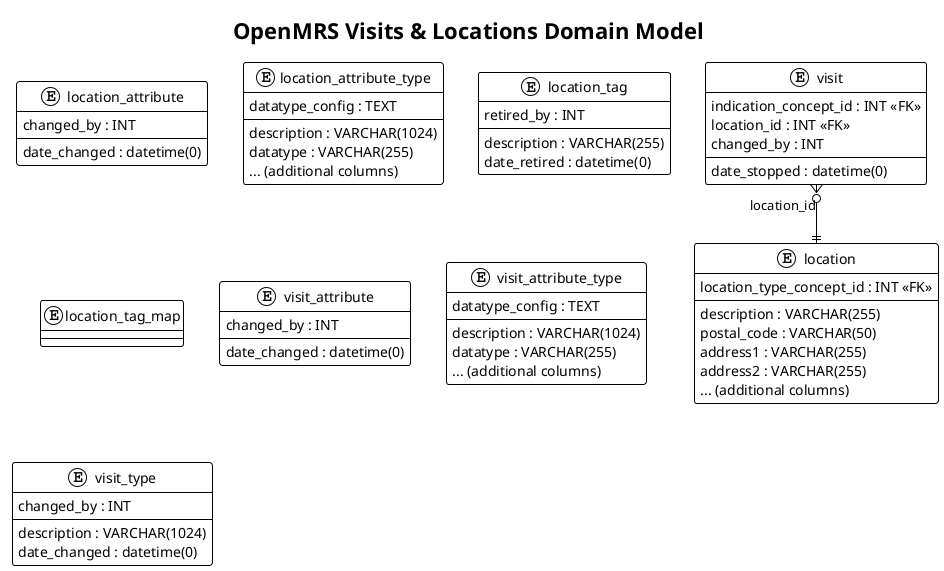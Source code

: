 @startuml OpenMRS_Visits_and_Locations_Domain
!theme plain
skinparam linetype ortho
skinparam packageStyle rectangle
title OpenMRS Visits & Locations Domain Model

entity "location" {
  location_type_concept_id : INT <<FK>>
  description : VARCHAR(255)
  postal_code : VARCHAR(50)
  address1 : VARCHAR(255)
  address2 : VARCHAR(255)
  ... (additional columns)
}

entity "location_attribute" {
  changed_by : INT
  date_changed : datetime(0)
}

entity "location_attribute_type" {
  description : VARCHAR(1024)
  datatype : VARCHAR(255)
  datatype_config : TEXT
  ... (additional columns)
}

entity "location_tag" {
  description : VARCHAR(255)
  retired_by : INT
  date_retired : datetime(0)
}

entity "location_tag_map" {
}

entity "visit" {
  indication_concept_id : INT <<FK>>
  location_id : INT <<FK>>
  date_stopped : datetime(0)
  changed_by : INT
}

entity "visit_attribute" {
  changed_by : INT
  date_changed : datetime(0)
}

entity "visit_attribute_type" {
  description : VARCHAR(1024)
  datatype : VARCHAR(255)
  datatype_config : TEXT
  ... (additional columns)
}

entity "visit_type" {
  description : VARCHAR(1024)
  changed_by : INT
  date_changed : datetime(0)
}

' Relationships
visit }o--|| location : location_id

@enduml